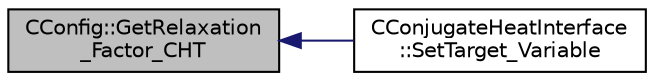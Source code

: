 digraph "CConfig::GetRelaxation_Factor_CHT"
{
  edge [fontname="Helvetica",fontsize="10",labelfontname="Helvetica",labelfontsize="10"];
  node [fontname="Helvetica",fontsize="10",shape=record];
  rankdir="LR";
  Node11067 [label="CConfig::GetRelaxation\l_Factor_CHT",height=0.2,width=0.4,color="black", fillcolor="grey75", style="filled", fontcolor="black"];
  Node11067 -> Node11068 [dir="back",color="midnightblue",fontsize="10",style="solid",fontname="Helvetica"];
  Node11068 [label="CConjugateHeatInterface\l::SetTarget_Variable",height=0.2,width=0.4,color="black", fillcolor="white", style="filled",URL="$class_c_conjugate_heat_interface.html#a6e59bebaecbb5dfdd6630144e8da90f9",tooltip="Set the variable that has been received from the target mesh into the target mesh. "];
}
